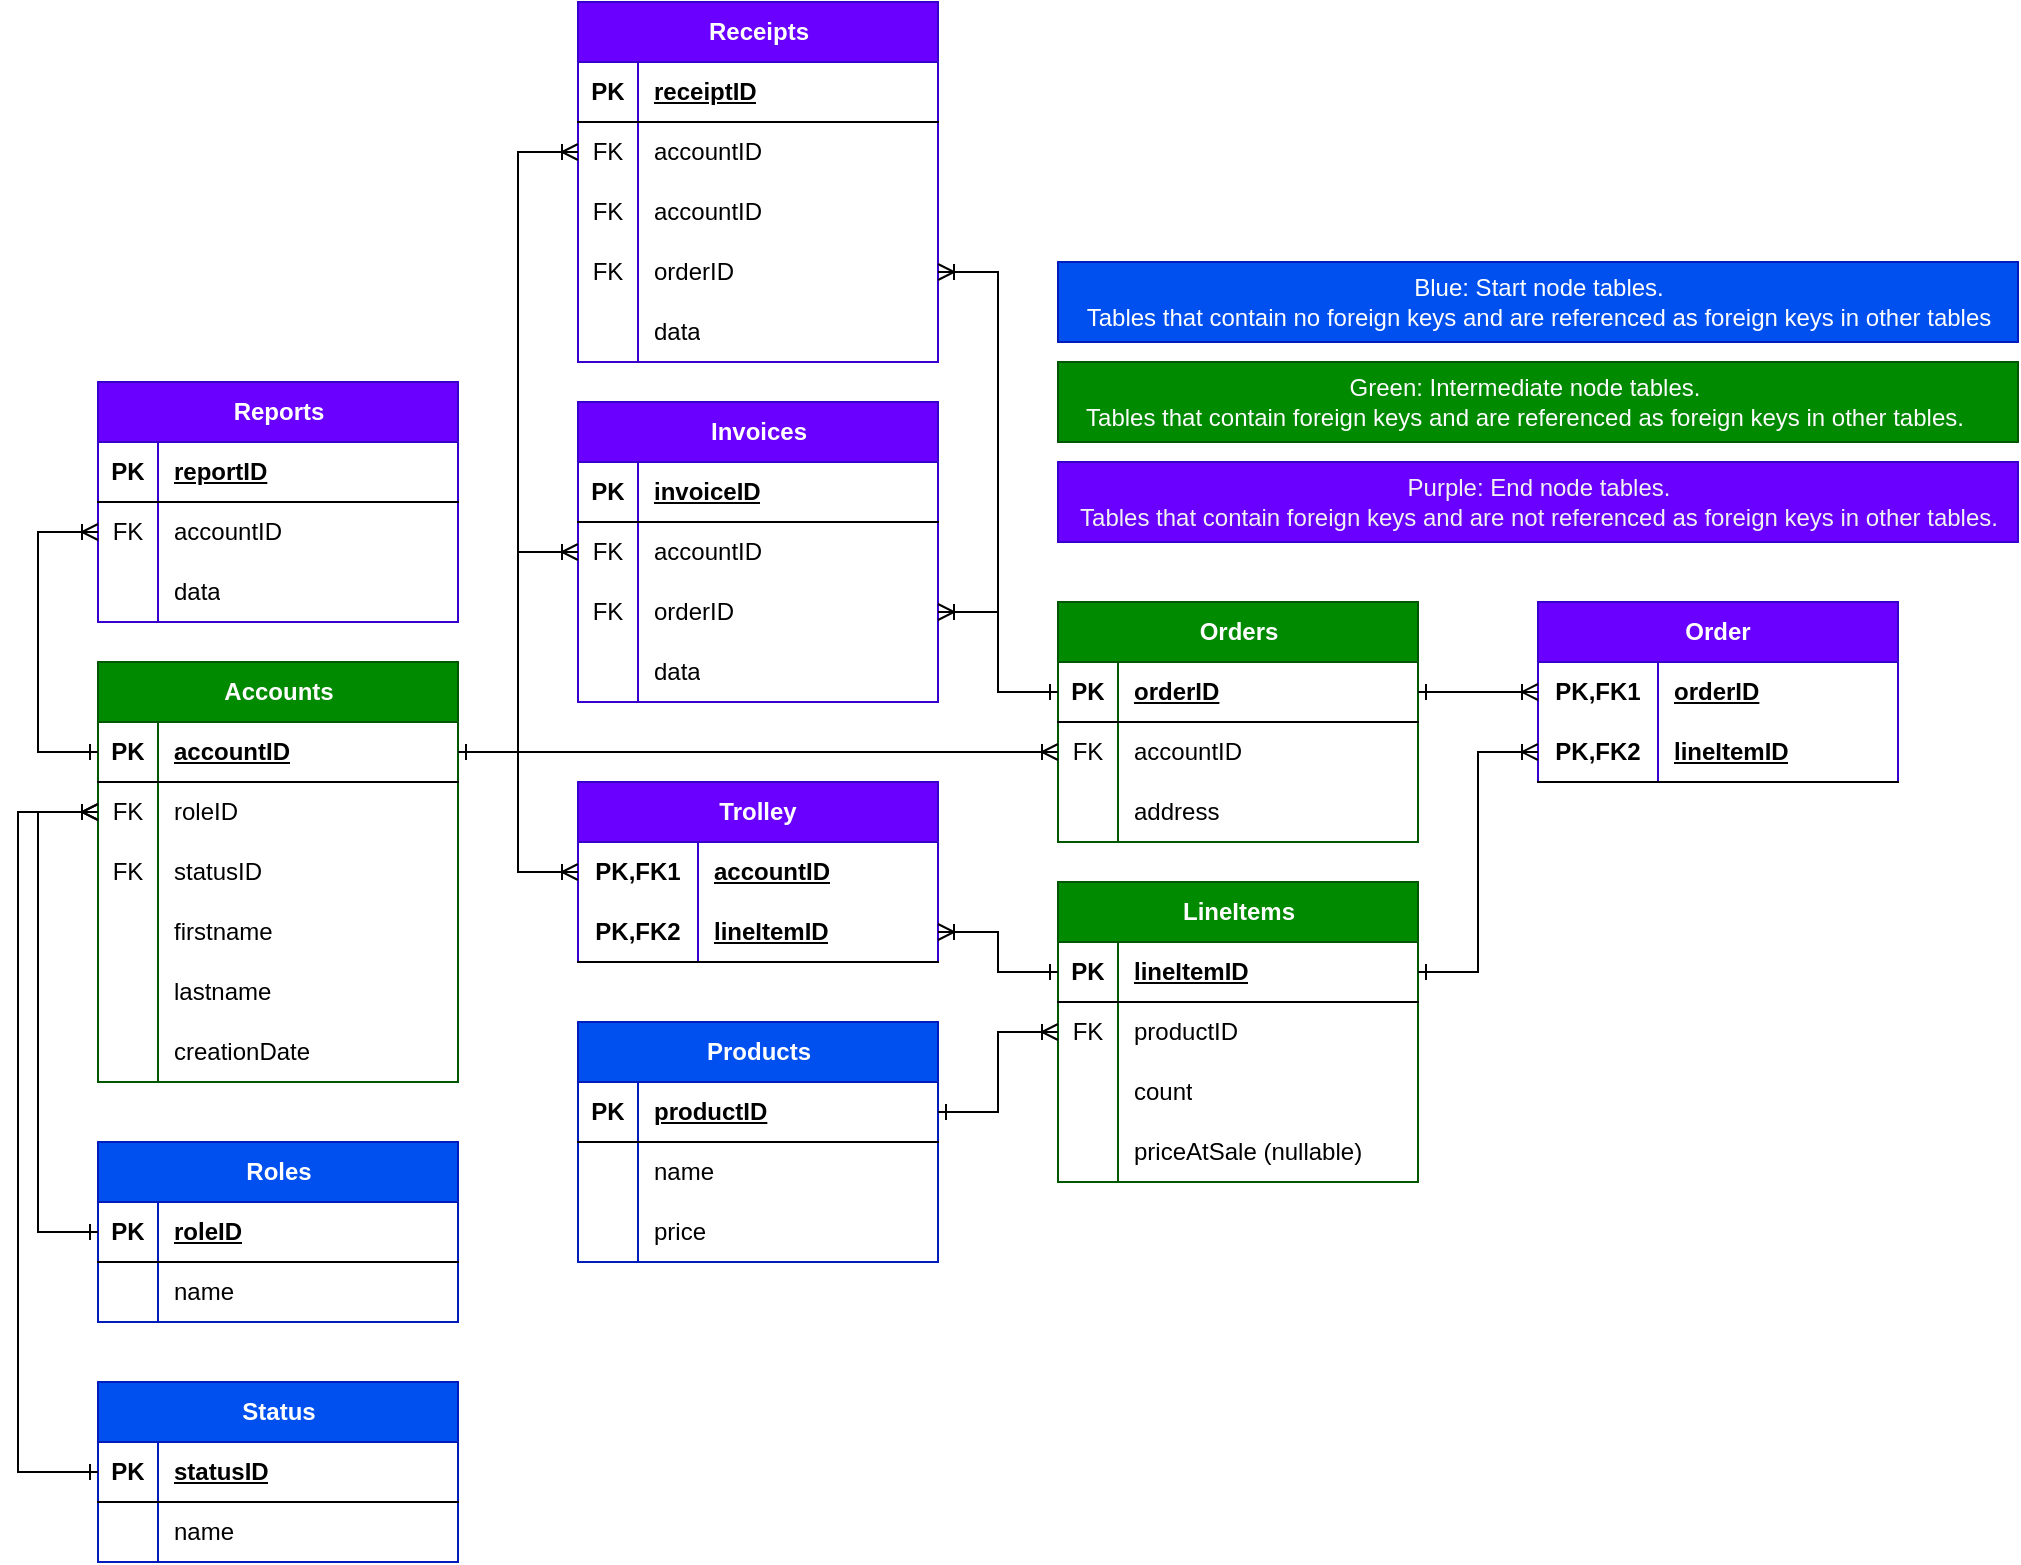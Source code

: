<mxfile version="27.0.5">
  <diagram name="Page-1" id="7bA6PnJnmYz2zv5E2xO2">
    <mxGraphModel dx="1426" dy="894" grid="1" gridSize="10" guides="0" tooltips="1" connect="0" arrows="1" fold="1" page="1" pageScale="1" pageWidth="827" pageHeight="1169" math="0" shadow="0">
      <root>
        <mxCell id="0" />
        <mxCell id="1" parent="0" />
        <mxCell id="qzY3DZV1adUI_uCkJrJK-1" value="Roles" style="shape=table;startSize=30;container=1;collapsible=1;childLayout=tableLayout;fixedRows=1;rowLines=0;fontStyle=1;align=center;resizeLast=1;html=1;fillColor=#0050ef;fontColor=#ffffff;strokeColor=#001DBC;" parent="1" vertex="1">
          <mxGeometry x="60" y="590" width="180" height="90" as="geometry" />
        </mxCell>
        <mxCell id="qzY3DZV1adUI_uCkJrJK-2" value="" style="shape=tableRow;horizontal=0;startSize=0;swimlaneHead=0;swimlaneBody=0;fillColor=none;collapsible=0;dropTarget=0;points=[[0,0.5],[1,0.5]];portConstraint=eastwest;top=0;left=0;right=0;bottom=1;" parent="qzY3DZV1adUI_uCkJrJK-1" vertex="1">
          <mxGeometry y="30" width="180" height="30" as="geometry" />
        </mxCell>
        <mxCell id="qzY3DZV1adUI_uCkJrJK-3" value="PK" style="shape=partialRectangle;connectable=0;fillColor=none;top=0;left=0;bottom=0;right=0;fontStyle=1;overflow=hidden;whiteSpace=wrap;html=1;" parent="qzY3DZV1adUI_uCkJrJK-2" vertex="1">
          <mxGeometry width="30" height="30" as="geometry">
            <mxRectangle width="30" height="30" as="alternateBounds" />
          </mxGeometry>
        </mxCell>
        <mxCell id="qzY3DZV1adUI_uCkJrJK-4" value="roleID" style="shape=partialRectangle;connectable=0;fillColor=none;top=0;left=0;bottom=0;right=0;align=left;spacingLeft=6;fontStyle=5;overflow=hidden;whiteSpace=wrap;html=1;" parent="qzY3DZV1adUI_uCkJrJK-2" vertex="1">
          <mxGeometry x="30" width="150" height="30" as="geometry">
            <mxRectangle width="150" height="30" as="alternateBounds" />
          </mxGeometry>
        </mxCell>
        <mxCell id="qzY3DZV1adUI_uCkJrJK-5" value="" style="shape=tableRow;horizontal=0;startSize=0;swimlaneHead=0;swimlaneBody=0;fillColor=none;collapsible=0;dropTarget=0;points=[[0,0.5],[1,0.5]];portConstraint=eastwest;top=0;left=0;right=0;bottom=0;" parent="qzY3DZV1adUI_uCkJrJK-1" vertex="1">
          <mxGeometry y="60" width="180" height="30" as="geometry" />
        </mxCell>
        <mxCell id="qzY3DZV1adUI_uCkJrJK-6" value="" style="shape=partialRectangle;connectable=0;fillColor=none;top=0;left=0;bottom=0;right=0;editable=1;overflow=hidden;whiteSpace=wrap;html=1;" parent="qzY3DZV1adUI_uCkJrJK-5" vertex="1">
          <mxGeometry width="30" height="30" as="geometry">
            <mxRectangle width="30" height="30" as="alternateBounds" />
          </mxGeometry>
        </mxCell>
        <mxCell id="qzY3DZV1adUI_uCkJrJK-7" value="name" style="shape=partialRectangle;connectable=0;fillColor=none;top=0;left=0;bottom=0;right=0;align=left;spacingLeft=6;overflow=hidden;whiteSpace=wrap;html=1;" parent="qzY3DZV1adUI_uCkJrJK-5" vertex="1">
          <mxGeometry x="30" width="150" height="30" as="geometry">
            <mxRectangle width="150" height="30" as="alternateBounds" />
          </mxGeometry>
        </mxCell>
        <mxCell id="qzY3DZV1adUI_uCkJrJK-14" value="Status" style="shape=table;startSize=30;container=1;collapsible=1;childLayout=tableLayout;fixedRows=1;rowLines=0;fontStyle=1;align=center;resizeLast=1;html=1;fillColor=#0050ef;fontColor=#ffffff;strokeColor=#001DBC;" parent="1" vertex="1">
          <mxGeometry x="60" y="710" width="180" height="90" as="geometry" />
        </mxCell>
        <mxCell id="qzY3DZV1adUI_uCkJrJK-15" value="" style="shape=tableRow;horizontal=0;startSize=0;swimlaneHead=0;swimlaneBody=0;fillColor=none;collapsible=0;dropTarget=0;points=[[0,0.5],[1,0.5]];portConstraint=eastwest;top=0;left=0;right=0;bottom=1;" parent="qzY3DZV1adUI_uCkJrJK-14" vertex="1">
          <mxGeometry y="30" width="180" height="30" as="geometry" />
        </mxCell>
        <mxCell id="qzY3DZV1adUI_uCkJrJK-16" value="PK" style="shape=partialRectangle;connectable=0;fillColor=none;top=0;left=0;bottom=0;right=0;fontStyle=1;overflow=hidden;whiteSpace=wrap;html=1;" parent="qzY3DZV1adUI_uCkJrJK-15" vertex="1">
          <mxGeometry width="30" height="30" as="geometry">
            <mxRectangle width="30" height="30" as="alternateBounds" />
          </mxGeometry>
        </mxCell>
        <mxCell id="qzY3DZV1adUI_uCkJrJK-17" value="statusID" style="shape=partialRectangle;connectable=0;fillColor=none;top=0;left=0;bottom=0;right=0;align=left;spacingLeft=6;fontStyle=5;overflow=hidden;whiteSpace=wrap;html=1;" parent="qzY3DZV1adUI_uCkJrJK-15" vertex="1">
          <mxGeometry x="30" width="150" height="30" as="geometry">
            <mxRectangle width="150" height="30" as="alternateBounds" />
          </mxGeometry>
        </mxCell>
        <mxCell id="qzY3DZV1adUI_uCkJrJK-18" value="" style="shape=tableRow;horizontal=0;startSize=0;swimlaneHead=0;swimlaneBody=0;fillColor=none;collapsible=0;dropTarget=0;points=[[0,0.5],[1,0.5]];portConstraint=eastwest;top=0;left=0;right=0;bottom=0;" parent="qzY3DZV1adUI_uCkJrJK-14" vertex="1">
          <mxGeometry y="60" width="180" height="30" as="geometry" />
        </mxCell>
        <mxCell id="qzY3DZV1adUI_uCkJrJK-19" value="" style="shape=partialRectangle;connectable=0;fillColor=none;top=0;left=0;bottom=0;right=0;editable=1;overflow=hidden;whiteSpace=wrap;html=1;" parent="qzY3DZV1adUI_uCkJrJK-18" vertex="1">
          <mxGeometry width="30" height="30" as="geometry">
            <mxRectangle width="30" height="30" as="alternateBounds" />
          </mxGeometry>
        </mxCell>
        <mxCell id="qzY3DZV1adUI_uCkJrJK-20" value="name" style="shape=partialRectangle;connectable=0;fillColor=none;top=0;left=0;bottom=0;right=0;align=left;spacingLeft=6;overflow=hidden;whiteSpace=wrap;html=1;" parent="qzY3DZV1adUI_uCkJrJK-18" vertex="1">
          <mxGeometry x="30" width="150" height="30" as="geometry">
            <mxRectangle width="150" height="30" as="alternateBounds" />
          </mxGeometry>
        </mxCell>
        <mxCell id="qzY3DZV1adUI_uCkJrJK-27" value="Products" style="shape=table;startSize=30;container=1;collapsible=1;childLayout=tableLayout;fixedRows=1;rowLines=0;fontStyle=1;align=center;resizeLast=1;html=1;fillColor=#0050ef;fontColor=#ffffff;strokeColor=#001DBC;" parent="1" vertex="1">
          <mxGeometry x="300" y="530" width="180" height="120" as="geometry" />
        </mxCell>
        <mxCell id="qzY3DZV1adUI_uCkJrJK-28" value="" style="shape=tableRow;horizontal=0;startSize=0;swimlaneHead=0;swimlaneBody=0;fillColor=none;collapsible=0;dropTarget=0;points=[[0,0.5],[1,0.5]];portConstraint=eastwest;top=0;left=0;right=0;bottom=1;" parent="qzY3DZV1adUI_uCkJrJK-27" vertex="1">
          <mxGeometry y="30" width="180" height="30" as="geometry" />
        </mxCell>
        <mxCell id="qzY3DZV1adUI_uCkJrJK-29" value="PK" style="shape=partialRectangle;connectable=0;fillColor=none;top=0;left=0;bottom=0;right=0;fontStyle=1;overflow=hidden;whiteSpace=wrap;html=1;" parent="qzY3DZV1adUI_uCkJrJK-28" vertex="1">
          <mxGeometry width="30" height="30" as="geometry">
            <mxRectangle width="30" height="30" as="alternateBounds" />
          </mxGeometry>
        </mxCell>
        <mxCell id="qzY3DZV1adUI_uCkJrJK-30" value="productID" style="shape=partialRectangle;connectable=0;fillColor=none;top=0;left=0;bottom=0;right=0;align=left;spacingLeft=6;fontStyle=5;overflow=hidden;whiteSpace=wrap;html=1;" parent="qzY3DZV1adUI_uCkJrJK-28" vertex="1">
          <mxGeometry x="30" width="150" height="30" as="geometry">
            <mxRectangle width="150" height="30" as="alternateBounds" />
          </mxGeometry>
        </mxCell>
        <mxCell id="qzY3DZV1adUI_uCkJrJK-31" value="" style="shape=tableRow;horizontal=0;startSize=0;swimlaneHead=0;swimlaneBody=0;fillColor=none;collapsible=0;dropTarget=0;points=[[0,0.5],[1,0.5]];portConstraint=eastwest;top=0;left=0;right=0;bottom=0;" parent="qzY3DZV1adUI_uCkJrJK-27" vertex="1">
          <mxGeometry y="60" width="180" height="30" as="geometry" />
        </mxCell>
        <mxCell id="qzY3DZV1adUI_uCkJrJK-32" value="" style="shape=partialRectangle;connectable=0;fillColor=none;top=0;left=0;bottom=0;right=0;editable=1;overflow=hidden;whiteSpace=wrap;html=1;" parent="qzY3DZV1adUI_uCkJrJK-31" vertex="1">
          <mxGeometry width="30" height="30" as="geometry">
            <mxRectangle width="30" height="30" as="alternateBounds" />
          </mxGeometry>
        </mxCell>
        <mxCell id="qzY3DZV1adUI_uCkJrJK-33" value="name" style="shape=partialRectangle;connectable=0;fillColor=none;top=0;left=0;bottom=0;right=0;align=left;spacingLeft=6;overflow=hidden;whiteSpace=wrap;html=1;" parent="qzY3DZV1adUI_uCkJrJK-31" vertex="1">
          <mxGeometry x="30" width="150" height="30" as="geometry">
            <mxRectangle width="150" height="30" as="alternateBounds" />
          </mxGeometry>
        </mxCell>
        <mxCell id="qzY3DZV1adUI_uCkJrJK-34" value="" style="shape=tableRow;horizontal=0;startSize=0;swimlaneHead=0;swimlaneBody=0;fillColor=none;collapsible=0;dropTarget=0;points=[[0,0.5],[1,0.5]];portConstraint=eastwest;top=0;left=0;right=0;bottom=0;" parent="qzY3DZV1adUI_uCkJrJK-27" vertex="1">
          <mxGeometry y="90" width="180" height="30" as="geometry" />
        </mxCell>
        <mxCell id="qzY3DZV1adUI_uCkJrJK-35" value="" style="shape=partialRectangle;connectable=0;fillColor=none;top=0;left=0;bottom=0;right=0;editable=1;overflow=hidden;whiteSpace=wrap;html=1;" parent="qzY3DZV1adUI_uCkJrJK-34" vertex="1">
          <mxGeometry width="30" height="30" as="geometry">
            <mxRectangle width="30" height="30" as="alternateBounds" />
          </mxGeometry>
        </mxCell>
        <mxCell id="qzY3DZV1adUI_uCkJrJK-36" value="price" style="shape=partialRectangle;connectable=0;fillColor=none;top=0;left=0;bottom=0;right=0;align=left;spacingLeft=6;overflow=hidden;whiteSpace=wrap;html=1;" parent="qzY3DZV1adUI_uCkJrJK-34" vertex="1">
          <mxGeometry x="30" width="150" height="30" as="geometry">
            <mxRectangle width="150" height="30" as="alternateBounds" />
          </mxGeometry>
        </mxCell>
        <mxCell id="qzY3DZV1adUI_uCkJrJK-40" value="LineItems" style="shape=table;startSize=30;container=1;collapsible=1;childLayout=tableLayout;fixedRows=1;rowLines=0;fontStyle=1;align=center;resizeLast=1;html=1;fillColor=#008a00;fontColor=#ffffff;strokeColor=#005700;" parent="1" vertex="1">
          <mxGeometry x="540" y="460" width="180" height="150" as="geometry" />
        </mxCell>
        <mxCell id="qzY3DZV1adUI_uCkJrJK-41" value="" style="shape=tableRow;horizontal=0;startSize=0;swimlaneHead=0;swimlaneBody=0;fillColor=none;collapsible=0;dropTarget=0;points=[[0,0.5],[1,0.5]];portConstraint=eastwest;top=0;left=0;right=0;bottom=1;" parent="qzY3DZV1adUI_uCkJrJK-40" vertex="1">
          <mxGeometry y="30" width="180" height="30" as="geometry" />
        </mxCell>
        <mxCell id="qzY3DZV1adUI_uCkJrJK-42" value="PK" style="shape=partialRectangle;connectable=0;fillColor=none;top=0;left=0;bottom=0;right=0;fontStyle=1;overflow=hidden;whiteSpace=wrap;html=1;" parent="qzY3DZV1adUI_uCkJrJK-41" vertex="1">
          <mxGeometry width="30" height="30" as="geometry">
            <mxRectangle width="30" height="30" as="alternateBounds" />
          </mxGeometry>
        </mxCell>
        <mxCell id="qzY3DZV1adUI_uCkJrJK-43" value="lineItemID" style="shape=partialRectangle;connectable=0;fillColor=none;top=0;left=0;bottom=0;right=0;align=left;spacingLeft=6;fontStyle=5;overflow=hidden;whiteSpace=wrap;html=1;" parent="qzY3DZV1adUI_uCkJrJK-41" vertex="1">
          <mxGeometry x="30" width="150" height="30" as="geometry">
            <mxRectangle width="150" height="30" as="alternateBounds" />
          </mxGeometry>
        </mxCell>
        <mxCell id="qzY3DZV1adUI_uCkJrJK-44" value="" style="shape=tableRow;horizontal=0;startSize=0;swimlaneHead=0;swimlaneBody=0;fillColor=none;collapsible=0;dropTarget=0;points=[[0,0.5],[1,0.5]];portConstraint=eastwest;top=0;left=0;right=0;bottom=0;" parent="qzY3DZV1adUI_uCkJrJK-40" vertex="1">
          <mxGeometry y="60" width="180" height="30" as="geometry" />
        </mxCell>
        <mxCell id="qzY3DZV1adUI_uCkJrJK-45" value="FK" style="shape=partialRectangle;connectable=0;fillColor=none;top=0;left=0;bottom=0;right=0;editable=1;overflow=hidden;whiteSpace=wrap;html=1;" parent="qzY3DZV1adUI_uCkJrJK-44" vertex="1">
          <mxGeometry width="30" height="30" as="geometry">
            <mxRectangle width="30" height="30" as="alternateBounds" />
          </mxGeometry>
        </mxCell>
        <mxCell id="qzY3DZV1adUI_uCkJrJK-46" value="productID" style="shape=partialRectangle;connectable=0;fillColor=none;top=0;left=0;bottom=0;right=0;align=left;spacingLeft=6;overflow=hidden;whiteSpace=wrap;html=1;" parent="qzY3DZV1adUI_uCkJrJK-44" vertex="1">
          <mxGeometry x="30" width="150" height="30" as="geometry">
            <mxRectangle width="150" height="30" as="alternateBounds" />
          </mxGeometry>
        </mxCell>
        <mxCell id="qzY3DZV1adUI_uCkJrJK-47" value="" style="shape=tableRow;horizontal=0;startSize=0;swimlaneHead=0;swimlaneBody=0;fillColor=none;collapsible=0;dropTarget=0;points=[[0,0.5],[1,0.5]];portConstraint=eastwest;top=0;left=0;right=0;bottom=0;" parent="qzY3DZV1adUI_uCkJrJK-40" vertex="1">
          <mxGeometry y="90" width="180" height="30" as="geometry" />
        </mxCell>
        <mxCell id="qzY3DZV1adUI_uCkJrJK-48" value="" style="shape=partialRectangle;connectable=0;fillColor=none;top=0;left=0;bottom=0;right=0;editable=1;overflow=hidden;whiteSpace=wrap;html=1;" parent="qzY3DZV1adUI_uCkJrJK-47" vertex="1">
          <mxGeometry width="30" height="30" as="geometry">
            <mxRectangle width="30" height="30" as="alternateBounds" />
          </mxGeometry>
        </mxCell>
        <mxCell id="qzY3DZV1adUI_uCkJrJK-49" value="count" style="shape=partialRectangle;connectable=0;fillColor=none;top=0;left=0;bottom=0;right=0;align=left;spacingLeft=6;overflow=hidden;whiteSpace=wrap;html=1;" parent="qzY3DZV1adUI_uCkJrJK-47" vertex="1">
          <mxGeometry x="30" width="150" height="30" as="geometry">
            <mxRectangle width="150" height="30" as="alternateBounds" />
          </mxGeometry>
        </mxCell>
        <mxCell id="qzY3DZV1adUI_uCkJrJK-50" value="" style="shape=tableRow;horizontal=0;startSize=0;swimlaneHead=0;swimlaneBody=0;fillColor=none;collapsible=0;dropTarget=0;points=[[0,0.5],[1,0.5]];portConstraint=eastwest;top=0;left=0;right=0;bottom=0;" parent="qzY3DZV1adUI_uCkJrJK-40" vertex="1">
          <mxGeometry y="120" width="180" height="30" as="geometry" />
        </mxCell>
        <mxCell id="qzY3DZV1adUI_uCkJrJK-51" value="" style="shape=partialRectangle;connectable=0;fillColor=none;top=0;left=0;bottom=0;right=0;editable=1;overflow=hidden;whiteSpace=wrap;html=1;" parent="qzY3DZV1adUI_uCkJrJK-50" vertex="1">
          <mxGeometry width="30" height="30" as="geometry">
            <mxRectangle width="30" height="30" as="alternateBounds" />
          </mxGeometry>
        </mxCell>
        <mxCell id="qzY3DZV1adUI_uCkJrJK-52" value="priceAtSale (nullable)" style="shape=partialRectangle;connectable=0;fillColor=none;top=0;left=0;bottom=0;right=0;align=left;spacingLeft=6;overflow=hidden;whiteSpace=wrap;html=1;" parent="qzY3DZV1adUI_uCkJrJK-50" vertex="1">
          <mxGeometry x="30" width="150" height="30" as="geometry">
            <mxRectangle width="150" height="30" as="alternateBounds" />
          </mxGeometry>
        </mxCell>
        <mxCell id="qzY3DZV1adUI_uCkJrJK-53" value="Orders" style="shape=table;startSize=30;container=1;collapsible=1;childLayout=tableLayout;fixedRows=1;rowLines=0;fontStyle=1;align=center;resizeLast=1;html=1;fillColor=#008a00;fontColor=#ffffff;strokeColor=#005700;" parent="1" vertex="1">
          <mxGeometry x="540" y="320" width="180" height="120" as="geometry" />
        </mxCell>
        <mxCell id="qzY3DZV1adUI_uCkJrJK-54" value="" style="shape=tableRow;horizontal=0;startSize=0;swimlaneHead=0;swimlaneBody=0;fillColor=none;collapsible=0;dropTarget=0;points=[[0,0.5],[1,0.5]];portConstraint=eastwest;top=0;left=0;right=0;bottom=1;" parent="qzY3DZV1adUI_uCkJrJK-53" vertex="1">
          <mxGeometry y="30" width="180" height="30" as="geometry" />
        </mxCell>
        <mxCell id="qzY3DZV1adUI_uCkJrJK-55" value="PK" style="shape=partialRectangle;connectable=0;fillColor=none;top=0;left=0;bottom=0;right=0;fontStyle=1;overflow=hidden;whiteSpace=wrap;html=1;" parent="qzY3DZV1adUI_uCkJrJK-54" vertex="1">
          <mxGeometry width="30" height="30" as="geometry">
            <mxRectangle width="30" height="30" as="alternateBounds" />
          </mxGeometry>
        </mxCell>
        <mxCell id="qzY3DZV1adUI_uCkJrJK-56" value="orderID" style="shape=partialRectangle;connectable=0;fillColor=none;top=0;left=0;bottom=0;right=0;align=left;spacingLeft=6;fontStyle=5;overflow=hidden;whiteSpace=wrap;html=1;" parent="qzY3DZV1adUI_uCkJrJK-54" vertex="1">
          <mxGeometry x="30" width="150" height="30" as="geometry">
            <mxRectangle width="150" height="30" as="alternateBounds" />
          </mxGeometry>
        </mxCell>
        <mxCell id="qzY3DZV1adUI_uCkJrJK-60" value="" style="shape=tableRow;horizontal=0;startSize=0;swimlaneHead=0;swimlaneBody=0;fillColor=none;collapsible=0;dropTarget=0;points=[[0,0.5],[1,0.5]];portConstraint=eastwest;top=0;left=0;right=0;bottom=0;" parent="qzY3DZV1adUI_uCkJrJK-53" vertex="1">
          <mxGeometry y="60" width="180" height="30" as="geometry" />
        </mxCell>
        <mxCell id="qzY3DZV1adUI_uCkJrJK-61" value="FK" style="shape=partialRectangle;connectable=0;fillColor=none;top=0;left=0;bottom=0;right=0;editable=1;overflow=hidden;whiteSpace=wrap;html=1;" parent="qzY3DZV1adUI_uCkJrJK-60" vertex="1">
          <mxGeometry width="30" height="30" as="geometry">
            <mxRectangle width="30" height="30" as="alternateBounds" />
          </mxGeometry>
        </mxCell>
        <mxCell id="qzY3DZV1adUI_uCkJrJK-62" value="accountID" style="shape=partialRectangle;connectable=0;fillColor=none;top=0;left=0;bottom=0;right=0;align=left;spacingLeft=6;overflow=hidden;whiteSpace=wrap;html=1;" parent="qzY3DZV1adUI_uCkJrJK-60" vertex="1">
          <mxGeometry x="30" width="150" height="30" as="geometry">
            <mxRectangle width="150" height="30" as="alternateBounds" />
          </mxGeometry>
        </mxCell>
        <mxCell id="qzY3DZV1adUI_uCkJrJK-63" value="" style="shape=tableRow;horizontal=0;startSize=0;swimlaneHead=0;swimlaneBody=0;fillColor=none;collapsible=0;dropTarget=0;points=[[0,0.5],[1,0.5]];portConstraint=eastwest;top=0;left=0;right=0;bottom=0;" parent="qzY3DZV1adUI_uCkJrJK-53" vertex="1">
          <mxGeometry y="90" width="180" height="30" as="geometry" />
        </mxCell>
        <mxCell id="qzY3DZV1adUI_uCkJrJK-64" value="" style="shape=partialRectangle;connectable=0;fillColor=none;top=0;left=0;bottom=0;right=0;editable=1;overflow=hidden;whiteSpace=wrap;html=1;" parent="qzY3DZV1adUI_uCkJrJK-63" vertex="1">
          <mxGeometry width="30" height="30" as="geometry">
            <mxRectangle width="30" height="30" as="alternateBounds" />
          </mxGeometry>
        </mxCell>
        <mxCell id="qzY3DZV1adUI_uCkJrJK-65" value="address" style="shape=partialRectangle;connectable=0;fillColor=none;top=0;left=0;bottom=0;right=0;align=left;spacingLeft=6;overflow=hidden;whiteSpace=wrap;html=1;" parent="qzY3DZV1adUI_uCkJrJK-63" vertex="1">
          <mxGeometry x="30" width="150" height="30" as="geometry">
            <mxRectangle width="150" height="30" as="alternateBounds" />
          </mxGeometry>
        </mxCell>
        <mxCell id="qzY3DZV1adUI_uCkJrJK-66" value="Accounts" style="shape=table;startSize=30;container=1;collapsible=1;childLayout=tableLayout;fixedRows=1;rowLines=0;fontStyle=1;align=center;resizeLast=1;html=1;fillColor=#008a00;fontColor=#ffffff;strokeColor=#005700;" parent="1" vertex="1">
          <mxGeometry x="60" y="350" width="180" height="210" as="geometry" />
        </mxCell>
        <mxCell id="qzY3DZV1adUI_uCkJrJK-67" value="" style="shape=tableRow;horizontal=0;startSize=0;swimlaneHead=0;swimlaneBody=0;fillColor=none;collapsible=0;dropTarget=0;points=[[0,0.5],[1,0.5]];portConstraint=eastwest;top=0;left=0;right=0;bottom=1;" parent="qzY3DZV1adUI_uCkJrJK-66" vertex="1">
          <mxGeometry y="30" width="180" height="30" as="geometry" />
        </mxCell>
        <mxCell id="qzY3DZV1adUI_uCkJrJK-68" value="PK" style="shape=partialRectangle;connectable=0;fillColor=none;top=0;left=0;bottom=0;right=0;fontStyle=1;overflow=hidden;whiteSpace=wrap;html=1;" parent="qzY3DZV1adUI_uCkJrJK-67" vertex="1">
          <mxGeometry width="30" height="30" as="geometry">
            <mxRectangle width="30" height="30" as="alternateBounds" />
          </mxGeometry>
        </mxCell>
        <mxCell id="qzY3DZV1adUI_uCkJrJK-69" value="accountID" style="shape=partialRectangle;connectable=0;fillColor=none;top=0;left=0;bottom=0;right=0;align=left;spacingLeft=6;fontStyle=5;overflow=hidden;whiteSpace=wrap;html=1;" parent="qzY3DZV1adUI_uCkJrJK-67" vertex="1">
          <mxGeometry x="30" width="150" height="30" as="geometry">
            <mxRectangle width="150" height="30" as="alternateBounds" />
          </mxGeometry>
        </mxCell>
        <mxCell id="qzY3DZV1adUI_uCkJrJK-175" style="shape=tableRow;horizontal=0;startSize=0;swimlaneHead=0;swimlaneBody=0;fillColor=none;collapsible=0;dropTarget=0;points=[[0,0.5],[1,0.5]];portConstraint=eastwest;top=0;left=0;right=0;bottom=0;" parent="qzY3DZV1adUI_uCkJrJK-66" vertex="1">
          <mxGeometry y="60" width="180" height="30" as="geometry" />
        </mxCell>
        <mxCell id="qzY3DZV1adUI_uCkJrJK-176" value="FK" style="shape=partialRectangle;connectable=0;fillColor=none;top=0;left=0;bottom=0;right=0;editable=1;overflow=hidden;whiteSpace=wrap;html=1;" parent="qzY3DZV1adUI_uCkJrJK-175" vertex="1">
          <mxGeometry width="30" height="30" as="geometry">
            <mxRectangle width="30" height="30" as="alternateBounds" />
          </mxGeometry>
        </mxCell>
        <mxCell id="qzY3DZV1adUI_uCkJrJK-177" value="roleID" style="shape=partialRectangle;connectable=0;fillColor=none;top=0;left=0;bottom=0;right=0;align=left;spacingLeft=6;overflow=hidden;whiteSpace=wrap;html=1;" parent="qzY3DZV1adUI_uCkJrJK-175" vertex="1">
          <mxGeometry x="30" width="150" height="30" as="geometry">
            <mxRectangle width="150" height="30" as="alternateBounds" />
          </mxGeometry>
        </mxCell>
        <mxCell id="qzY3DZV1adUI_uCkJrJK-172" style="shape=tableRow;horizontal=0;startSize=0;swimlaneHead=0;swimlaneBody=0;fillColor=none;collapsible=0;dropTarget=0;points=[[0,0.5],[1,0.5]];portConstraint=eastwest;top=0;left=0;right=0;bottom=0;" parent="qzY3DZV1adUI_uCkJrJK-66" vertex="1">
          <mxGeometry y="90" width="180" height="30" as="geometry" />
        </mxCell>
        <mxCell id="qzY3DZV1adUI_uCkJrJK-173" value="FK" style="shape=partialRectangle;connectable=0;fillColor=none;top=0;left=0;bottom=0;right=0;editable=1;overflow=hidden;whiteSpace=wrap;html=1;" parent="qzY3DZV1adUI_uCkJrJK-172" vertex="1">
          <mxGeometry width="30" height="30" as="geometry">
            <mxRectangle width="30" height="30" as="alternateBounds" />
          </mxGeometry>
        </mxCell>
        <mxCell id="qzY3DZV1adUI_uCkJrJK-174" value="statusID" style="shape=partialRectangle;connectable=0;fillColor=none;top=0;left=0;bottom=0;right=0;align=left;spacingLeft=6;overflow=hidden;whiteSpace=wrap;html=1;" parent="qzY3DZV1adUI_uCkJrJK-172" vertex="1">
          <mxGeometry x="30" width="150" height="30" as="geometry">
            <mxRectangle width="150" height="30" as="alternateBounds" />
          </mxGeometry>
        </mxCell>
        <mxCell id="qzY3DZV1adUI_uCkJrJK-70" value="" style="shape=tableRow;horizontal=0;startSize=0;swimlaneHead=0;swimlaneBody=0;fillColor=none;collapsible=0;dropTarget=0;points=[[0,0.5],[1,0.5]];portConstraint=eastwest;top=0;left=0;right=0;bottom=0;" parent="qzY3DZV1adUI_uCkJrJK-66" vertex="1">
          <mxGeometry y="120" width="180" height="30" as="geometry" />
        </mxCell>
        <mxCell id="qzY3DZV1adUI_uCkJrJK-71" value="" style="shape=partialRectangle;connectable=0;fillColor=none;top=0;left=0;bottom=0;right=0;editable=1;overflow=hidden;whiteSpace=wrap;html=1;" parent="qzY3DZV1adUI_uCkJrJK-70" vertex="1">
          <mxGeometry width="30" height="30" as="geometry">
            <mxRectangle width="30" height="30" as="alternateBounds" />
          </mxGeometry>
        </mxCell>
        <mxCell id="qzY3DZV1adUI_uCkJrJK-72" value="firstname" style="shape=partialRectangle;connectable=0;fillColor=none;top=0;left=0;bottom=0;right=0;align=left;spacingLeft=6;overflow=hidden;whiteSpace=wrap;html=1;" parent="qzY3DZV1adUI_uCkJrJK-70" vertex="1">
          <mxGeometry x="30" width="150" height="30" as="geometry">
            <mxRectangle width="150" height="30" as="alternateBounds" />
          </mxGeometry>
        </mxCell>
        <mxCell id="qzY3DZV1adUI_uCkJrJK-73" value="" style="shape=tableRow;horizontal=0;startSize=0;swimlaneHead=0;swimlaneBody=0;fillColor=none;collapsible=0;dropTarget=0;points=[[0,0.5],[1,0.5]];portConstraint=eastwest;top=0;left=0;right=0;bottom=0;" parent="qzY3DZV1adUI_uCkJrJK-66" vertex="1">
          <mxGeometry y="150" width="180" height="30" as="geometry" />
        </mxCell>
        <mxCell id="qzY3DZV1adUI_uCkJrJK-74" value="" style="shape=partialRectangle;connectable=0;fillColor=none;top=0;left=0;bottom=0;right=0;editable=1;overflow=hidden;whiteSpace=wrap;html=1;" parent="qzY3DZV1adUI_uCkJrJK-73" vertex="1">
          <mxGeometry width="30" height="30" as="geometry">
            <mxRectangle width="30" height="30" as="alternateBounds" />
          </mxGeometry>
        </mxCell>
        <mxCell id="qzY3DZV1adUI_uCkJrJK-75" value="lastname" style="shape=partialRectangle;connectable=0;fillColor=none;top=0;left=0;bottom=0;right=0;align=left;spacingLeft=6;overflow=hidden;whiteSpace=wrap;html=1;" parent="qzY3DZV1adUI_uCkJrJK-73" vertex="1">
          <mxGeometry x="30" width="150" height="30" as="geometry">
            <mxRectangle width="150" height="30" as="alternateBounds" />
          </mxGeometry>
        </mxCell>
        <mxCell id="qzY3DZV1adUI_uCkJrJK-76" value="" style="shape=tableRow;horizontal=0;startSize=0;swimlaneHead=0;swimlaneBody=0;fillColor=none;collapsible=0;dropTarget=0;points=[[0,0.5],[1,0.5]];portConstraint=eastwest;top=0;left=0;right=0;bottom=0;" parent="qzY3DZV1adUI_uCkJrJK-66" vertex="1">
          <mxGeometry y="180" width="180" height="30" as="geometry" />
        </mxCell>
        <mxCell id="qzY3DZV1adUI_uCkJrJK-77" value="" style="shape=partialRectangle;connectable=0;fillColor=none;top=0;left=0;bottom=0;right=0;editable=1;overflow=hidden;whiteSpace=wrap;html=1;" parent="qzY3DZV1adUI_uCkJrJK-76" vertex="1">
          <mxGeometry width="30" height="30" as="geometry">
            <mxRectangle width="30" height="30" as="alternateBounds" />
          </mxGeometry>
        </mxCell>
        <mxCell id="qzY3DZV1adUI_uCkJrJK-78" value="creationDate" style="shape=partialRectangle;connectable=0;fillColor=none;top=0;left=0;bottom=0;right=0;align=left;spacingLeft=6;overflow=hidden;whiteSpace=wrap;html=1;" parent="qzY3DZV1adUI_uCkJrJK-76" vertex="1">
          <mxGeometry x="30" width="150" height="30" as="geometry">
            <mxRectangle width="150" height="30" as="alternateBounds" />
          </mxGeometry>
        </mxCell>
        <mxCell id="qzY3DZV1adUI_uCkJrJK-92" value="Invoices" style="shape=table;startSize=30;container=1;collapsible=1;childLayout=tableLayout;fixedRows=1;rowLines=0;fontStyle=1;align=center;resizeLast=1;html=1;fillColor=#6a00ff;fontColor=#ffffff;strokeColor=#3700CC;" parent="1" vertex="1">
          <mxGeometry x="300" y="220" width="180" height="150" as="geometry" />
        </mxCell>
        <mxCell id="qzY3DZV1adUI_uCkJrJK-93" value="" style="shape=tableRow;horizontal=0;startSize=0;swimlaneHead=0;swimlaneBody=0;fillColor=none;collapsible=0;dropTarget=0;points=[[0,0.5],[1,0.5]];portConstraint=eastwest;top=0;left=0;right=0;bottom=1;" parent="qzY3DZV1adUI_uCkJrJK-92" vertex="1">
          <mxGeometry y="30" width="180" height="30" as="geometry" />
        </mxCell>
        <mxCell id="qzY3DZV1adUI_uCkJrJK-94" value="PK" style="shape=partialRectangle;connectable=0;fillColor=none;top=0;left=0;bottom=0;right=0;fontStyle=1;overflow=hidden;whiteSpace=wrap;html=1;" parent="qzY3DZV1adUI_uCkJrJK-93" vertex="1">
          <mxGeometry width="30" height="30" as="geometry">
            <mxRectangle width="30" height="30" as="alternateBounds" />
          </mxGeometry>
        </mxCell>
        <mxCell id="qzY3DZV1adUI_uCkJrJK-95" value="invoiceID" style="shape=partialRectangle;connectable=0;fillColor=none;top=0;left=0;bottom=0;right=0;align=left;spacingLeft=6;fontStyle=5;overflow=hidden;whiteSpace=wrap;html=1;" parent="qzY3DZV1adUI_uCkJrJK-93" vertex="1">
          <mxGeometry x="30" width="150" height="30" as="geometry">
            <mxRectangle width="150" height="30" as="alternateBounds" />
          </mxGeometry>
        </mxCell>
        <mxCell id="qzY3DZV1adUI_uCkJrJK-219" style="shape=tableRow;horizontal=0;startSize=0;swimlaneHead=0;swimlaneBody=0;fillColor=none;collapsible=0;dropTarget=0;points=[[0,0.5],[1,0.5]];portConstraint=eastwest;top=0;left=0;right=0;bottom=0;" parent="qzY3DZV1adUI_uCkJrJK-92" vertex="1">
          <mxGeometry y="60" width="180" height="30" as="geometry" />
        </mxCell>
        <mxCell id="qzY3DZV1adUI_uCkJrJK-220" value="FK" style="shape=partialRectangle;connectable=0;fillColor=none;top=0;left=0;bottom=0;right=0;editable=1;overflow=hidden;whiteSpace=wrap;html=1;" parent="qzY3DZV1adUI_uCkJrJK-219" vertex="1">
          <mxGeometry width="30" height="30" as="geometry">
            <mxRectangle width="30" height="30" as="alternateBounds" />
          </mxGeometry>
        </mxCell>
        <mxCell id="qzY3DZV1adUI_uCkJrJK-221" value="accountID" style="shape=partialRectangle;connectable=0;fillColor=none;top=0;left=0;bottom=0;right=0;align=left;spacingLeft=6;overflow=hidden;whiteSpace=wrap;html=1;" parent="qzY3DZV1adUI_uCkJrJK-219" vertex="1">
          <mxGeometry x="30" width="150" height="30" as="geometry">
            <mxRectangle width="150" height="30" as="alternateBounds" />
          </mxGeometry>
        </mxCell>
        <mxCell id="qzY3DZV1adUI_uCkJrJK-232" style="shape=tableRow;horizontal=0;startSize=0;swimlaneHead=0;swimlaneBody=0;fillColor=none;collapsible=0;dropTarget=0;points=[[0,0.5],[1,0.5]];portConstraint=eastwest;top=0;left=0;right=0;bottom=0;" parent="qzY3DZV1adUI_uCkJrJK-92" vertex="1">
          <mxGeometry y="90" width="180" height="30" as="geometry" />
        </mxCell>
        <mxCell id="qzY3DZV1adUI_uCkJrJK-233" value="FK" style="shape=partialRectangle;connectable=0;fillColor=none;top=0;left=0;bottom=0;right=0;editable=1;overflow=hidden;whiteSpace=wrap;html=1;" parent="qzY3DZV1adUI_uCkJrJK-232" vertex="1">
          <mxGeometry width="30" height="30" as="geometry">
            <mxRectangle width="30" height="30" as="alternateBounds" />
          </mxGeometry>
        </mxCell>
        <mxCell id="qzY3DZV1adUI_uCkJrJK-234" value="orderID" style="shape=partialRectangle;connectable=0;fillColor=none;top=0;left=0;bottom=0;right=0;align=left;spacingLeft=6;overflow=hidden;whiteSpace=wrap;html=1;" parent="qzY3DZV1adUI_uCkJrJK-232" vertex="1">
          <mxGeometry x="30" width="150" height="30" as="geometry">
            <mxRectangle width="150" height="30" as="alternateBounds" />
          </mxGeometry>
        </mxCell>
        <mxCell id="qzY3DZV1adUI_uCkJrJK-96" value="" style="shape=tableRow;horizontal=0;startSize=0;swimlaneHead=0;swimlaneBody=0;fillColor=none;collapsible=0;dropTarget=0;points=[[0,0.5],[1,0.5]];portConstraint=eastwest;top=0;left=0;right=0;bottom=0;" parent="qzY3DZV1adUI_uCkJrJK-92" vertex="1">
          <mxGeometry y="120" width="180" height="30" as="geometry" />
        </mxCell>
        <mxCell id="qzY3DZV1adUI_uCkJrJK-97" value="" style="shape=partialRectangle;connectable=0;fillColor=none;top=0;left=0;bottom=0;right=0;editable=1;overflow=hidden;whiteSpace=wrap;html=1;" parent="qzY3DZV1adUI_uCkJrJK-96" vertex="1">
          <mxGeometry width="30" height="30" as="geometry">
            <mxRectangle width="30" height="30" as="alternateBounds" />
          </mxGeometry>
        </mxCell>
        <mxCell id="qzY3DZV1adUI_uCkJrJK-98" value="data" style="shape=partialRectangle;connectable=0;fillColor=none;top=0;left=0;bottom=0;right=0;align=left;spacingLeft=6;overflow=hidden;whiteSpace=wrap;html=1;" parent="qzY3DZV1adUI_uCkJrJK-96" vertex="1">
          <mxGeometry x="30" width="150" height="30" as="geometry">
            <mxRectangle width="150" height="30" as="alternateBounds" />
          </mxGeometry>
        </mxCell>
        <mxCell id="qzY3DZV1adUI_uCkJrJK-131" value="Trolley" style="shape=table;startSize=30;container=1;collapsible=1;childLayout=tableLayout;fixedRows=1;rowLines=0;fontStyle=1;align=center;resizeLast=1;html=1;whiteSpace=wrap;fillColor=#6a00ff;fontColor=#ffffff;strokeColor=#3700CC;" parent="1" vertex="1">
          <mxGeometry x="300" y="410" width="180" height="90" as="geometry" />
        </mxCell>
        <mxCell id="qzY3DZV1adUI_uCkJrJK-132" value="" style="shape=tableRow;horizontal=0;startSize=0;swimlaneHead=0;swimlaneBody=0;fillColor=none;collapsible=0;dropTarget=0;points=[[0,0.5],[1,0.5]];portConstraint=eastwest;top=0;left=0;right=0;bottom=0;html=1;" parent="qzY3DZV1adUI_uCkJrJK-131" vertex="1">
          <mxGeometry y="30" width="180" height="30" as="geometry" />
        </mxCell>
        <mxCell id="qzY3DZV1adUI_uCkJrJK-133" value="PK,FK1" style="shape=partialRectangle;connectable=0;fillColor=none;top=0;left=0;bottom=0;right=0;fontStyle=1;overflow=hidden;html=1;whiteSpace=wrap;" parent="qzY3DZV1adUI_uCkJrJK-132" vertex="1">
          <mxGeometry width="60" height="30" as="geometry">
            <mxRectangle width="60" height="30" as="alternateBounds" />
          </mxGeometry>
        </mxCell>
        <mxCell id="qzY3DZV1adUI_uCkJrJK-134" value="accountID" style="shape=partialRectangle;connectable=0;fillColor=none;top=0;left=0;bottom=0;right=0;align=left;spacingLeft=6;fontStyle=5;overflow=hidden;html=1;whiteSpace=wrap;" parent="qzY3DZV1adUI_uCkJrJK-132" vertex="1">
          <mxGeometry x="60" width="120" height="30" as="geometry">
            <mxRectangle width="120" height="30" as="alternateBounds" />
          </mxGeometry>
        </mxCell>
        <mxCell id="qzY3DZV1adUI_uCkJrJK-135" value="" style="shape=tableRow;horizontal=0;startSize=0;swimlaneHead=0;swimlaneBody=0;fillColor=none;collapsible=0;dropTarget=0;points=[[0,0.5],[1,0.5]];portConstraint=eastwest;top=0;left=0;right=0;bottom=1;html=1;" parent="qzY3DZV1adUI_uCkJrJK-131" vertex="1">
          <mxGeometry y="60" width="180" height="30" as="geometry" />
        </mxCell>
        <mxCell id="qzY3DZV1adUI_uCkJrJK-136" value="PK,FK2" style="shape=partialRectangle;connectable=0;fillColor=none;top=0;left=0;bottom=0;right=0;fontStyle=1;overflow=hidden;html=1;whiteSpace=wrap;" parent="qzY3DZV1adUI_uCkJrJK-135" vertex="1">
          <mxGeometry width="60" height="30" as="geometry">
            <mxRectangle width="60" height="30" as="alternateBounds" />
          </mxGeometry>
        </mxCell>
        <mxCell id="qzY3DZV1adUI_uCkJrJK-137" value="lineItemID" style="shape=partialRectangle;connectable=0;fillColor=none;top=0;left=0;bottom=0;right=0;align=left;spacingLeft=6;fontStyle=5;overflow=hidden;html=1;whiteSpace=wrap;" parent="qzY3DZV1adUI_uCkJrJK-135" vertex="1">
          <mxGeometry x="60" width="120" height="30" as="geometry">
            <mxRectangle width="120" height="30" as="alternateBounds" />
          </mxGeometry>
        </mxCell>
        <mxCell id="qzY3DZV1adUI_uCkJrJK-144" value="Receipts" style="shape=table;startSize=30;container=1;collapsible=1;childLayout=tableLayout;fixedRows=1;rowLines=0;fontStyle=1;align=center;resizeLast=1;html=1;fillColor=#6a00ff;fontColor=#ffffff;strokeColor=#3700CC;" parent="1" vertex="1">
          <mxGeometry x="300" y="20" width="180" height="180" as="geometry" />
        </mxCell>
        <mxCell id="qzY3DZV1adUI_uCkJrJK-145" value="" style="shape=tableRow;horizontal=0;startSize=0;swimlaneHead=0;swimlaneBody=0;fillColor=none;collapsible=0;dropTarget=0;points=[[0,0.5],[1,0.5]];portConstraint=eastwest;top=0;left=0;right=0;bottom=1;" parent="qzY3DZV1adUI_uCkJrJK-144" vertex="1">
          <mxGeometry y="30" width="180" height="30" as="geometry" />
        </mxCell>
        <mxCell id="qzY3DZV1adUI_uCkJrJK-146" value="PK" style="shape=partialRectangle;connectable=0;fillColor=none;top=0;left=0;bottom=0;right=0;fontStyle=1;overflow=hidden;whiteSpace=wrap;html=1;" parent="qzY3DZV1adUI_uCkJrJK-145" vertex="1">
          <mxGeometry width="30" height="30" as="geometry">
            <mxRectangle width="30" height="30" as="alternateBounds" />
          </mxGeometry>
        </mxCell>
        <mxCell id="qzY3DZV1adUI_uCkJrJK-147" value="receiptID" style="shape=partialRectangle;connectable=0;fillColor=none;top=0;left=0;bottom=0;right=0;align=left;spacingLeft=6;fontStyle=5;overflow=hidden;whiteSpace=wrap;html=1;" parent="qzY3DZV1adUI_uCkJrJK-145" vertex="1">
          <mxGeometry x="30" width="150" height="30" as="geometry">
            <mxRectangle width="150" height="30" as="alternateBounds" />
          </mxGeometry>
        </mxCell>
        <mxCell id="qzY3DZV1adUI_uCkJrJK-222" style="shape=tableRow;horizontal=0;startSize=0;swimlaneHead=0;swimlaneBody=0;fillColor=none;collapsible=0;dropTarget=0;points=[[0,0.5],[1,0.5]];portConstraint=eastwest;top=0;left=0;right=0;bottom=0;" parent="qzY3DZV1adUI_uCkJrJK-144" vertex="1">
          <mxGeometry y="60" width="180" height="30" as="geometry" />
        </mxCell>
        <mxCell id="qzY3DZV1adUI_uCkJrJK-223" value="FK" style="shape=partialRectangle;connectable=0;fillColor=none;top=0;left=0;bottom=0;right=0;editable=1;overflow=hidden;whiteSpace=wrap;html=1;" parent="qzY3DZV1adUI_uCkJrJK-222" vertex="1">
          <mxGeometry width="30" height="30" as="geometry">
            <mxRectangle width="30" height="30" as="alternateBounds" />
          </mxGeometry>
        </mxCell>
        <mxCell id="qzY3DZV1adUI_uCkJrJK-224" value="accountID" style="shape=partialRectangle;connectable=0;fillColor=none;top=0;left=0;bottom=0;right=0;align=left;spacingLeft=6;overflow=hidden;whiteSpace=wrap;html=1;" parent="qzY3DZV1adUI_uCkJrJK-222" vertex="1">
          <mxGeometry x="30" width="150" height="30" as="geometry">
            <mxRectangle width="150" height="30" as="alternateBounds" />
          </mxGeometry>
        </mxCell>
        <mxCell id="qzY3DZV1adUI_uCkJrJK-242" style="shape=tableRow;horizontal=0;startSize=0;swimlaneHead=0;swimlaneBody=0;fillColor=none;collapsible=0;dropTarget=0;points=[[0,0.5],[1,0.5]];portConstraint=eastwest;top=0;left=0;right=0;bottom=0;" parent="qzY3DZV1adUI_uCkJrJK-144" vertex="1">
          <mxGeometry y="90" width="180" height="30" as="geometry" />
        </mxCell>
        <mxCell id="qzY3DZV1adUI_uCkJrJK-243" value="FK" style="shape=partialRectangle;connectable=0;fillColor=none;top=0;left=0;bottom=0;right=0;editable=1;overflow=hidden;whiteSpace=wrap;html=1;" parent="qzY3DZV1adUI_uCkJrJK-242" vertex="1">
          <mxGeometry width="30" height="30" as="geometry">
            <mxRectangle width="30" height="30" as="alternateBounds" />
          </mxGeometry>
        </mxCell>
        <mxCell id="qzY3DZV1adUI_uCkJrJK-244" value="accountID" style="shape=partialRectangle;connectable=0;fillColor=none;top=0;left=0;bottom=0;right=0;align=left;spacingLeft=6;overflow=hidden;whiteSpace=wrap;html=1;" parent="qzY3DZV1adUI_uCkJrJK-242" vertex="1">
          <mxGeometry x="30" width="150" height="30" as="geometry">
            <mxRectangle width="150" height="30" as="alternateBounds" />
          </mxGeometry>
        </mxCell>
        <mxCell id="qzY3DZV1adUI_uCkJrJK-235" style="shape=tableRow;horizontal=0;startSize=0;swimlaneHead=0;swimlaneBody=0;fillColor=none;collapsible=0;dropTarget=0;points=[[0,0.5],[1,0.5]];portConstraint=eastwest;top=0;left=0;right=0;bottom=0;" parent="qzY3DZV1adUI_uCkJrJK-144" vertex="1">
          <mxGeometry y="120" width="180" height="30" as="geometry" />
        </mxCell>
        <mxCell id="qzY3DZV1adUI_uCkJrJK-236" value="FK" style="shape=partialRectangle;connectable=0;fillColor=none;top=0;left=0;bottom=0;right=0;editable=1;overflow=hidden;whiteSpace=wrap;html=1;" parent="qzY3DZV1adUI_uCkJrJK-235" vertex="1">
          <mxGeometry width="30" height="30" as="geometry">
            <mxRectangle width="30" height="30" as="alternateBounds" />
          </mxGeometry>
        </mxCell>
        <mxCell id="qzY3DZV1adUI_uCkJrJK-237" value="orderID" style="shape=partialRectangle;connectable=0;fillColor=none;top=0;left=0;bottom=0;right=0;align=left;spacingLeft=6;overflow=hidden;whiteSpace=wrap;html=1;" parent="qzY3DZV1adUI_uCkJrJK-235" vertex="1">
          <mxGeometry x="30" width="150" height="30" as="geometry">
            <mxRectangle width="150" height="30" as="alternateBounds" />
          </mxGeometry>
        </mxCell>
        <mxCell id="qzY3DZV1adUI_uCkJrJK-148" value="" style="shape=tableRow;horizontal=0;startSize=0;swimlaneHead=0;swimlaneBody=0;fillColor=none;collapsible=0;dropTarget=0;points=[[0,0.5],[1,0.5]];portConstraint=eastwest;top=0;left=0;right=0;bottom=0;" parent="qzY3DZV1adUI_uCkJrJK-144" vertex="1">
          <mxGeometry y="150" width="180" height="30" as="geometry" />
        </mxCell>
        <mxCell id="qzY3DZV1adUI_uCkJrJK-149" value="" style="shape=partialRectangle;connectable=0;fillColor=none;top=0;left=0;bottom=0;right=0;editable=1;overflow=hidden;whiteSpace=wrap;html=1;" parent="qzY3DZV1adUI_uCkJrJK-148" vertex="1">
          <mxGeometry width="30" height="30" as="geometry">
            <mxRectangle width="30" height="30" as="alternateBounds" />
          </mxGeometry>
        </mxCell>
        <mxCell id="qzY3DZV1adUI_uCkJrJK-150" value="data" style="shape=partialRectangle;connectable=0;fillColor=none;top=0;left=0;bottom=0;right=0;align=left;spacingLeft=6;overflow=hidden;whiteSpace=wrap;html=1;" parent="qzY3DZV1adUI_uCkJrJK-148" vertex="1">
          <mxGeometry x="30" width="150" height="30" as="geometry">
            <mxRectangle width="150" height="30" as="alternateBounds" />
          </mxGeometry>
        </mxCell>
        <mxCell id="qzY3DZV1adUI_uCkJrJK-151" value="Reports" style="shape=table;startSize=30;container=1;collapsible=1;childLayout=tableLayout;fixedRows=1;rowLines=0;fontStyle=1;align=center;resizeLast=1;html=1;fillColor=#6a00ff;fontColor=#ffffff;strokeColor=#3700CC;" parent="1" vertex="1">
          <mxGeometry x="60" y="210" width="180" height="120" as="geometry" />
        </mxCell>
        <mxCell id="qzY3DZV1adUI_uCkJrJK-152" value="" style="shape=tableRow;horizontal=0;startSize=0;swimlaneHead=0;swimlaneBody=0;fillColor=none;collapsible=0;dropTarget=0;points=[[0,0.5],[1,0.5]];portConstraint=eastwest;top=0;left=0;right=0;bottom=1;" parent="qzY3DZV1adUI_uCkJrJK-151" vertex="1">
          <mxGeometry y="30" width="180" height="30" as="geometry" />
        </mxCell>
        <mxCell id="qzY3DZV1adUI_uCkJrJK-153" value="PK" style="shape=partialRectangle;connectable=0;fillColor=none;top=0;left=0;bottom=0;right=0;fontStyle=1;overflow=hidden;whiteSpace=wrap;html=1;" parent="qzY3DZV1adUI_uCkJrJK-152" vertex="1">
          <mxGeometry width="30" height="30" as="geometry">
            <mxRectangle width="30" height="30" as="alternateBounds" />
          </mxGeometry>
        </mxCell>
        <mxCell id="qzY3DZV1adUI_uCkJrJK-154" value="reportID" style="shape=partialRectangle;connectable=0;fillColor=none;top=0;left=0;bottom=0;right=0;align=left;spacingLeft=6;fontStyle=5;overflow=hidden;whiteSpace=wrap;html=1;" parent="qzY3DZV1adUI_uCkJrJK-152" vertex="1">
          <mxGeometry x="30" width="150" height="30" as="geometry">
            <mxRectangle width="150" height="30" as="alternateBounds" />
          </mxGeometry>
        </mxCell>
        <mxCell id="qzY3DZV1adUI_uCkJrJK-227" style="shape=tableRow;horizontal=0;startSize=0;swimlaneHead=0;swimlaneBody=0;fillColor=none;collapsible=0;dropTarget=0;points=[[0,0.5],[1,0.5]];portConstraint=eastwest;top=0;left=0;right=0;bottom=0;" parent="qzY3DZV1adUI_uCkJrJK-151" vertex="1">
          <mxGeometry y="60" width="180" height="30" as="geometry" />
        </mxCell>
        <mxCell id="qzY3DZV1adUI_uCkJrJK-228" value="FK" style="shape=partialRectangle;connectable=0;fillColor=none;top=0;left=0;bottom=0;right=0;editable=1;overflow=hidden;whiteSpace=wrap;html=1;" parent="qzY3DZV1adUI_uCkJrJK-227" vertex="1">
          <mxGeometry width="30" height="30" as="geometry">
            <mxRectangle width="30" height="30" as="alternateBounds" />
          </mxGeometry>
        </mxCell>
        <mxCell id="qzY3DZV1adUI_uCkJrJK-229" value="accountID" style="shape=partialRectangle;connectable=0;fillColor=none;top=0;left=0;bottom=0;right=0;align=left;spacingLeft=6;overflow=hidden;whiteSpace=wrap;html=1;" parent="qzY3DZV1adUI_uCkJrJK-227" vertex="1">
          <mxGeometry x="30" width="150" height="30" as="geometry">
            <mxRectangle width="150" height="30" as="alternateBounds" />
          </mxGeometry>
        </mxCell>
        <mxCell id="qzY3DZV1adUI_uCkJrJK-155" value="" style="shape=tableRow;horizontal=0;startSize=0;swimlaneHead=0;swimlaneBody=0;fillColor=none;collapsible=0;dropTarget=0;points=[[0,0.5],[1,0.5]];portConstraint=eastwest;top=0;left=0;right=0;bottom=0;" parent="qzY3DZV1adUI_uCkJrJK-151" vertex="1">
          <mxGeometry y="90" width="180" height="30" as="geometry" />
        </mxCell>
        <mxCell id="qzY3DZV1adUI_uCkJrJK-156" value="" style="shape=partialRectangle;connectable=0;fillColor=none;top=0;left=0;bottom=0;right=0;editable=1;overflow=hidden;whiteSpace=wrap;html=1;" parent="qzY3DZV1adUI_uCkJrJK-155" vertex="1">
          <mxGeometry width="30" height="30" as="geometry">
            <mxRectangle width="30" height="30" as="alternateBounds" />
          </mxGeometry>
        </mxCell>
        <mxCell id="qzY3DZV1adUI_uCkJrJK-157" value="data" style="shape=partialRectangle;connectable=0;fillColor=none;top=0;left=0;bottom=0;right=0;align=left;spacingLeft=6;overflow=hidden;whiteSpace=wrap;html=1;" parent="qzY3DZV1adUI_uCkJrJK-155" vertex="1">
          <mxGeometry x="30" width="150" height="30" as="geometry">
            <mxRectangle width="150" height="30" as="alternateBounds" />
          </mxGeometry>
        </mxCell>
        <mxCell id="qzY3DZV1adUI_uCkJrJK-191" style="edgeStyle=orthogonalEdgeStyle;rounded=0;orthogonalLoop=1;jettySize=auto;html=1;startArrow=ERone;startFill=0;endArrow=ERoneToMany;endFill=0;" parent="1" source="qzY3DZV1adUI_uCkJrJK-28" target="qzY3DZV1adUI_uCkJrJK-44" edge="1">
          <mxGeometry relative="1" as="geometry" />
        </mxCell>
        <mxCell id="qzY3DZV1adUI_uCkJrJK-192" value="Order" style="shape=table;startSize=30;container=1;collapsible=1;childLayout=tableLayout;fixedRows=1;rowLines=0;fontStyle=1;align=center;resizeLast=1;html=1;whiteSpace=wrap;fillColor=#6a00ff;fontColor=#ffffff;strokeColor=#3700CC;" parent="1" vertex="1">
          <mxGeometry x="780" y="320" width="180" height="90" as="geometry" />
        </mxCell>
        <mxCell id="qzY3DZV1adUI_uCkJrJK-193" value="" style="shape=tableRow;horizontal=0;startSize=0;swimlaneHead=0;swimlaneBody=0;fillColor=none;collapsible=0;dropTarget=0;points=[[0,0.5],[1,0.5]];portConstraint=eastwest;top=0;left=0;right=0;bottom=0;html=1;" parent="qzY3DZV1adUI_uCkJrJK-192" vertex="1">
          <mxGeometry y="30" width="180" height="30" as="geometry" />
        </mxCell>
        <mxCell id="qzY3DZV1adUI_uCkJrJK-194" value="PK,FK1" style="shape=partialRectangle;connectable=0;fillColor=none;top=0;left=0;bottom=0;right=0;fontStyle=1;overflow=hidden;html=1;whiteSpace=wrap;" parent="qzY3DZV1adUI_uCkJrJK-193" vertex="1">
          <mxGeometry width="60" height="30" as="geometry">
            <mxRectangle width="60" height="30" as="alternateBounds" />
          </mxGeometry>
        </mxCell>
        <mxCell id="qzY3DZV1adUI_uCkJrJK-195" value="orderID" style="shape=partialRectangle;connectable=0;fillColor=none;top=0;left=0;bottom=0;right=0;align=left;spacingLeft=6;fontStyle=5;overflow=hidden;html=1;whiteSpace=wrap;" parent="qzY3DZV1adUI_uCkJrJK-193" vertex="1">
          <mxGeometry x="60" width="120" height="30" as="geometry">
            <mxRectangle width="120" height="30" as="alternateBounds" />
          </mxGeometry>
        </mxCell>
        <mxCell id="qzY3DZV1adUI_uCkJrJK-196" value="" style="shape=tableRow;horizontal=0;startSize=0;swimlaneHead=0;swimlaneBody=0;fillColor=none;collapsible=0;dropTarget=0;points=[[0,0.5],[1,0.5]];portConstraint=eastwest;top=0;left=0;right=0;bottom=1;html=1;" parent="qzY3DZV1adUI_uCkJrJK-192" vertex="1">
          <mxGeometry y="60" width="180" height="30" as="geometry" />
        </mxCell>
        <mxCell id="qzY3DZV1adUI_uCkJrJK-197" value="PK,FK2" style="shape=partialRectangle;connectable=0;fillColor=none;top=0;left=0;bottom=0;right=0;fontStyle=1;overflow=hidden;html=1;whiteSpace=wrap;" parent="qzY3DZV1adUI_uCkJrJK-196" vertex="1">
          <mxGeometry width="60" height="30" as="geometry">
            <mxRectangle width="60" height="30" as="alternateBounds" />
          </mxGeometry>
        </mxCell>
        <mxCell id="qzY3DZV1adUI_uCkJrJK-198" value="lineItemID" style="shape=partialRectangle;connectable=0;fillColor=none;top=0;left=0;bottom=0;right=0;align=left;spacingLeft=6;fontStyle=5;overflow=hidden;html=1;whiteSpace=wrap;" parent="qzY3DZV1adUI_uCkJrJK-196" vertex="1">
          <mxGeometry x="60" width="120" height="30" as="geometry">
            <mxRectangle width="120" height="30" as="alternateBounds" />
          </mxGeometry>
        </mxCell>
        <mxCell id="qzY3DZV1adUI_uCkJrJK-202" style="edgeStyle=orthogonalEdgeStyle;rounded=0;orthogonalLoop=1;jettySize=auto;html=1;startArrow=ERone;startFill=0;endArrow=ERoneToMany;endFill=0;" parent="1" source="qzY3DZV1adUI_uCkJrJK-41" target="qzY3DZV1adUI_uCkJrJK-196" edge="1">
          <mxGeometry relative="1" as="geometry" />
        </mxCell>
        <mxCell id="qzY3DZV1adUI_uCkJrJK-203" style="edgeStyle=orthogonalEdgeStyle;rounded=0;orthogonalLoop=1;jettySize=auto;html=1;startArrow=ERone;startFill=0;endArrow=ERoneToMany;endFill=0;" parent="1" source="qzY3DZV1adUI_uCkJrJK-54" target="qzY3DZV1adUI_uCkJrJK-193" edge="1">
          <mxGeometry relative="1" as="geometry" />
        </mxCell>
        <mxCell id="qzY3DZV1adUI_uCkJrJK-204" style="edgeStyle=orthogonalEdgeStyle;rounded=0;orthogonalLoop=1;jettySize=auto;html=1;startArrow=ERone;startFill=0;endArrow=ERoneToMany;endFill=0;" parent="1" source="qzY3DZV1adUI_uCkJrJK-41" target="qzY3DZV1adUI_uCkJrJK-135" edge="1">
          <mxGeometry relative="1" as="geometry" />
        </mxCell>
        <mxCell id="qzY3DZV1adUI_uCkJrJK-205" style="edgeStyle=orthogonalEdgeStyle;rounded=0;orthogonalLoop=1;jettySize=auto;html=1;startArrow=ERone;startFill=0;endArrow=ERoneToMany;endFill=0;" parent="1" source="qzY3DZV1adUI_uCkJrJK-67" target="qzY3DZV1adUI_uCkJrJK-132" edge="1">
          <mxGeometry relative="1" as="geometry">
            <mxPoint x="380" y="290" as="sourcePoint" />
          </mxGeometry>
        </mxCell>
        <mxCell id="qzY3DZV1adUI_uCkJrJK-207" style="edgeStyle=orthogonalEdgeStyle;rounded=0;orthogonalLoop=1;jettySize=auto;html=1;startArrow=ERone;startFill=0;endArrow=ERmany;endFill=0;" parent="1" source="qzY3DZV1adUI_uCkJrJK-67" edge="1">
          <mxGeometry relative="1" as="geometry" />
        </mxCell>
        <mxCell id="qzY3DZV1adUI_uCkJrJK-210" style="edgeStyle=orthogonalEdgeStyle;rounded=0;orthogonalLoop=1;jettySize=auto;html=1;startArrow=ERone;startFill=0;endArrow=ERoneToMany;endFill=0;" parent="1" source="qzY3DZV1adUI_uCkJrJK-2" target="qzY3DZV1adUI_uCkJrJK-175" edge="1">
          <mxGeometry relative="1" as="geometry">
            <Array as="points">
              <mxPoint x="30" y="635" />
              <mxPoint x="30" y="425" />
            </Array>
          </mxGeometry>
        </mxCell>
        <mxCell id="qzY3DZV1adUI_uCkJrJK-211" style="edgeStyle=orthogonalEdgeStyle;rounded=0;orthogonalLoop=1;jettySize=auto;html=1;startArrow=ERone;startFill=0;endArrow=ERoneToMany;endFill=0;" parent="1" source="qzY3DZV1adUI_uCkJrJK-15" target="qzY3DZV1adUI_uCkJrJK-175" edge="1">
          <mxGeometry relative="1" as="geometry">
            <Array as="points">
              <mxPoint x="20" y="755" />
              <mxPoint x="20" y="425" />
            </Array>
          </mxGeometry>
        </mxCell>
        <mxCell id="qzY3DZV1adUI_uCkJrJK-212" value="" style="group" parent="1" vertex="1" connectable="0">
          <mxGeometry x="540" y="150" width="480" height="140" as="geometry" />
        </mxCell>
        <mxCell id="qzY3DZV1adUI_uCkJrJK-213" value="&lt;font style=&quot;color: rgb(255, 255, 255);&quot;&gt;Blue: Start node tables.&lt;/font&gt;&lt;div&gt;&lt;font style=&quot;color: rgb(255, 255, 255);&quot;&gt;Tables that contain no foreign keys and are referenced as foreign keys in other tables&lt;/font&gt;&lt;/div&gt;" style="text;html=1;align=center;verticalAlign=middle;resizable=0;points=[];autosize=1;strokeColor=#001DBC;fillColor=#0050ef;fontColor=#ffffff;" parent="qzY3DZV1adUI_uCkJrJK-212" vertex="1">
          <mxGeometry width="480" height="40" as="geometry" />
        </mxCell>
        <mxCell id="qzY3DZV1adUI_uCkJrJK-214" value="&lt;font style=&quot;color: rgb(252, 252, 252);&quot;&gt;Green: Intermediate node tables.&lt;/font&gt;&lt;div&gt;&lt;font style=&quot;color: rgb(252, 252, 252);&quot;&gt;Tables that contain foreign keys and are referenced as foreign keys in other tables.&lt;/font&gt;&lt;/div&gt;" style="text;html=1;align=center;verticalAlign=middle;resizable=0;points=[];autosize=1;strokeColor=#005700;fillColor=#008a00;spacingRight=15;fontColor=#ffffff;" parent="qzY3DZV1adUI_uCkJrJK-212" vertex="1">
          <mxGeometry y="50" width="480" height="40" as="geometry" />
        </mxCell>
        <mxCell id="qzY3DZV1adUI_uCkJrJK-215" value="&lt;div&gt;&lt;font style=&quot;color: rgb(242, 242, 242);&quot;&gt;Purple: End node tables.&lt;br&gt;&lt;span style=&quot;background-color: transparent;&quot;&gt;Tables that contain foreign keys and are not referenced as foreign keys in other tables.&lt;/span&gt;&lt;/font&gt;&lt;/div&gt;" style="text;html=1;align=center;verticalAlign=middle;resizable=0;points=[];autosize=1;strokeColor=#3700CC;fillColor=#6a00ff;fontColor=#ffffff;" parent="qzY3DZV1adUI_uCkJrJK-212" vertex="1">
          <mxGeometry y="100" width="480" height="40" as="geometry" />
        </mxCell>
        <mxCell id="qzY3DZV1adUI_uCkJrJK-230" style="edgeStyle=orthogonalEdgeStyle;rounded=0;orthogonalLoop=1;jettySize=auto;html=1;startArrow=ERone;startFill=0;endArrow=ERoneToMany;endFill=0;" parent="1" source="qzY3DZV1adUI_uCkJrJK-67" target="qzY3DZV1adUI_uCkJrJK-227" edge="1">
          <mxGeometry relative="1" as="geometry">
            <Array as="points">
              <mxPoint x="30" y="395" />
              <mxPoint x="30" y="285" />
            </Array>
          </mxGeometry>
        </mxCell>
        <mxCell id="qzY3DZV1adUI_uCkJrJK-231" style="edgeStyle=orthogonalEdgeStyle;rounded=0;orthogonalLoop=1;jettySize=auto;html=1;startArrow=ERone;startFill=0;endArrow=ERoneToMany;endFill=0;" parent="1" source="qzY3DZV1adUI_uCkJrJK-67" target="qzY3DZV1adUI_uCkJrJK-60" edge="1">
          <mxGeometry relative="1" as="geometry" />
        </mxCell>
        <mxCell id="qzY3DZV1adUI_uCkJrJK-238" style="edgeStyle=orthogonalEdgeStyle;rounded=0;orthogonalLoop=1;jettySize=auto;html=1;startArrow=ERone;startFill=0;endArrow=ERoneToMany;endFill=0;" parent="1" source="qzY3DZV1adUI_uCkJrJK-67" target="qzY3DZV1adUI_uCkJrJK-219" edge="1">
          <mxGeometry relative="1" as="geometry" />
        </mxCell>
        <mxCell id="qzY3DZV1adUI_uCkJrJK-239" style="edgeStyle=orthogonalEdgeStyle;rounded=0;orthogonalLoop=1;jettySize=auto;html=1;startArrow=ERone;startFill=0;endArrow=ERoneToMany;endFill=0;" parent="1" source="qzY3DZV1adUI_uCkJrJK-67" target="qzY3DZV1adUI_uCkJrJK-222" edge="1">
          <mxGeometry relative="1" as="geometry" />
        </mxCell>
        <mxCell id="qzY3DZV1adUI_uCkJrJK-240" style="edgeStyle=orthogonalEdgeStyle;rounded=0;orthogonalLoop=1;jettySize=auto;html=1;startArrow=ERone;startFill=0;endArrow=ERoneToMany;endFill=0;" parent="1" source="qzY3DZV1adUI_uCkJrJK-54" target="qzY3DZV1adUI_uCkJrJK-232" edge="1">
          <mxGeometry relative="1" as="geometry" />
        </mxCell>
        <mxCell id="qzY3DZV1adUI_uCkJrJK-241" style="edgeStyle=orthogonalEdgeStyle;rounded=0;orthogonalLoop=1;jettySize=auto;html=1;startArrow=ERone;startFill=0;endArrow=ERoneToMany;endFill=0;" parent="1" source="qzY3DZV1adUI_uCkJrJK-54" target="qzY3DZV1adUI_uCkJrJK-235" edge="1">
          <mxGeometry relative="1" as="geometry" />
        </mxCell>
      </root>
    </mxGraphModel>
  </diagram>
</mxfile>
